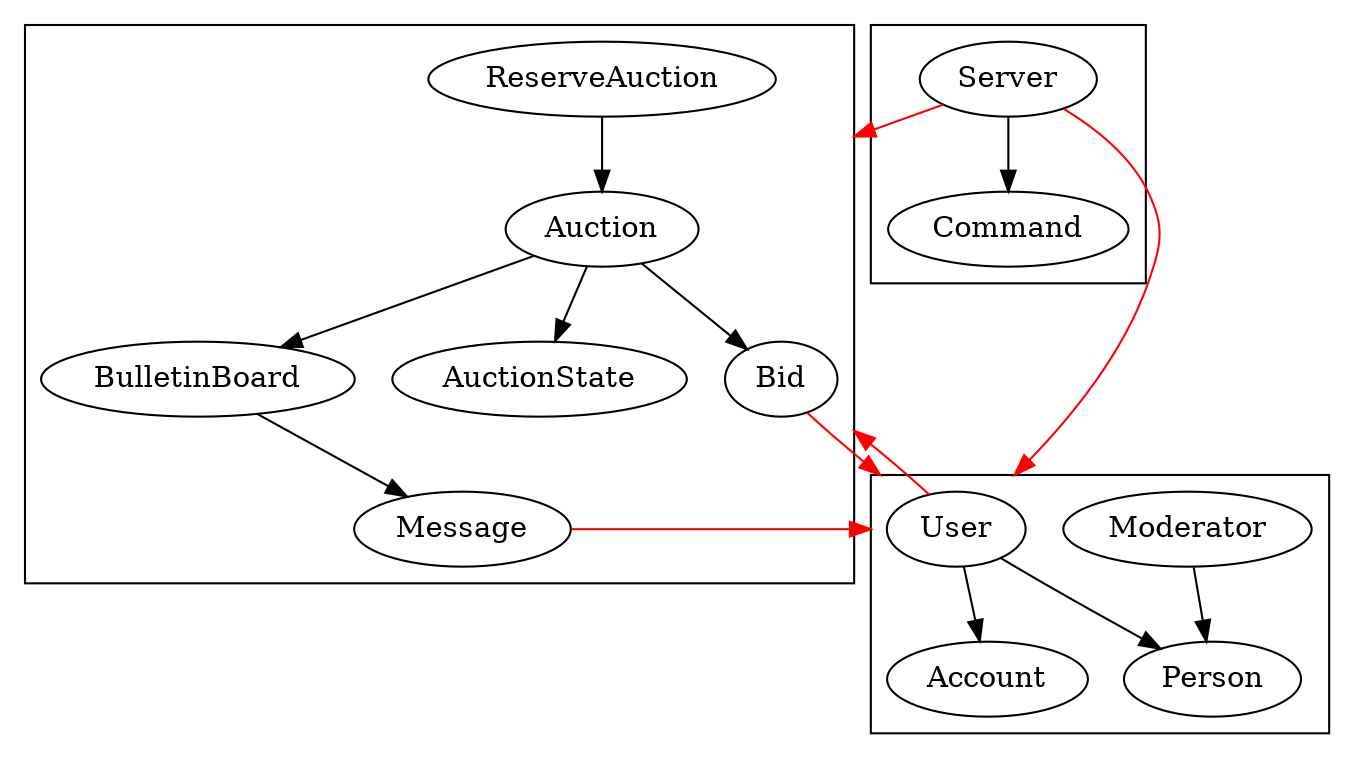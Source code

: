 digraph g {
	compound=true;
#	Rend selectionnable le cadre d'un cluster

	subgraph cluster_p {
		shape=ellipse;
		person [label="Person"];
		moderator [label="Moderator"];
		user [label="User"];
		account [label="Account"];

		moderator -> person;
		user -> person;
		user -> account;
	}

	subgraph cluster_a {
		bid [label="Bid"];
		auction [label="Auction"];
		auctionstate [label="AuctionState"];
		reserveauction [label="ReserveAuction"];
		bulletinboard [label="BulletinBoard"];
		message [label="Message"];

		reserveauction -> auction;
		auction -> bid;
		auction -> auctionstate;
		auction -> bulletinboard;
		bulletinboard -> message;
	}

	subgraph cluster_s {
		server [label="Server"];
		command [label="Command"];
		
		server -> command;
	}
	
	server -> user[color="red", lhead=cluster_p];
	server -> auction[color="red", lhead=cluster_a];

	bid -> user[color="red", lhead=cluster_p];
	message -> user[color="red", lhead=cluster_p];

	user -> bid[color="red", lhead=cluster_a];
}